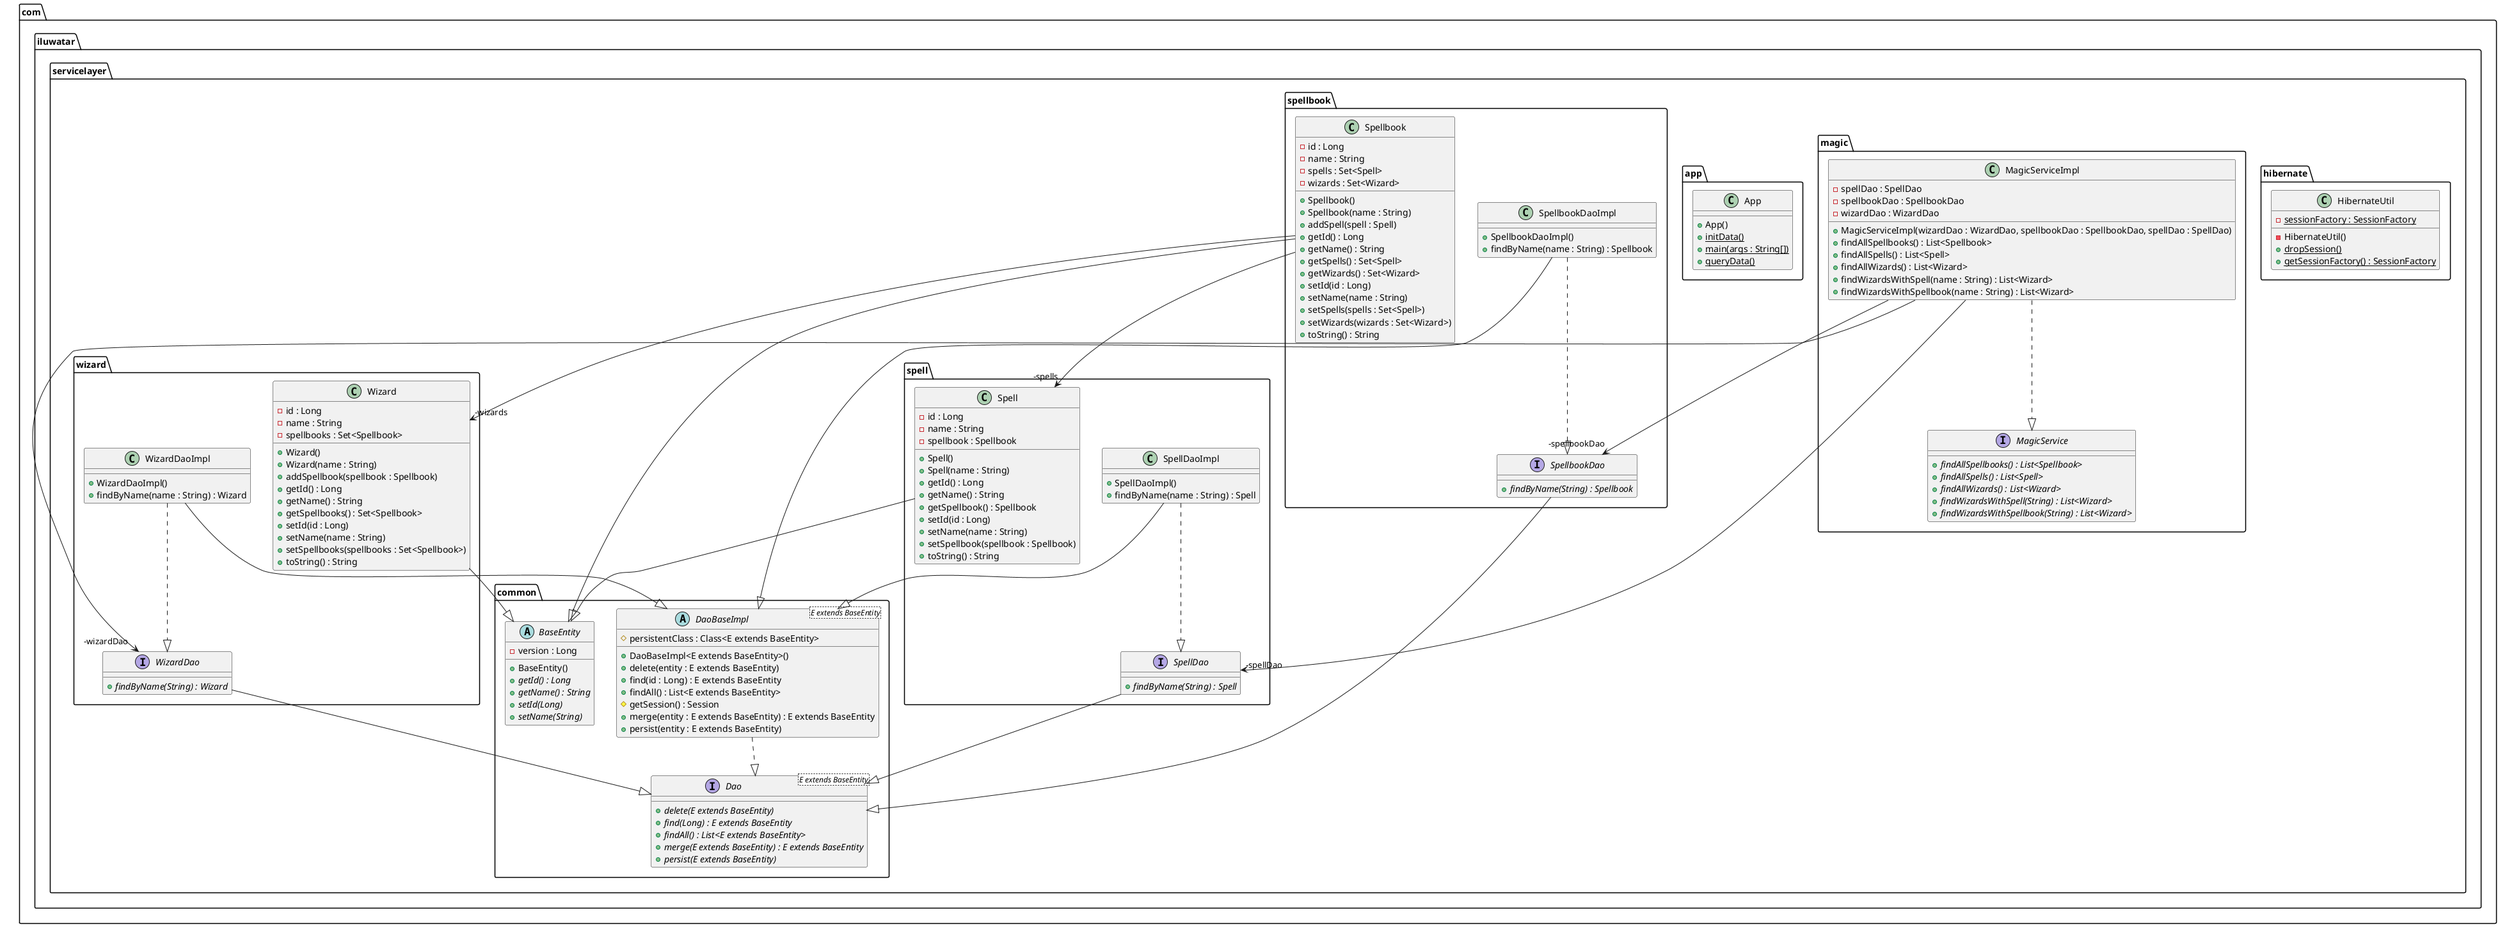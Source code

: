 @startuml
package com.iluwatar.servicelayer.hibernate {
  class HibernateUtil {
    - sessionFactory : SessionFactory {static}
    - HibernateUtil()
    + dropSession() {static}
    + getSessionFactory() : SessionFactory {static}
  }
}
package com.iluwatar.servicelayer.common {
  abstract class BaseEntity {
    - version : Long
    + BaseEntity()
    + getId() : Long {abstract}
    + getName() : String {abstract}
    + setId(Long) {abstract}
    + setName(String) {abstract}
  }
  interface Dao<E extends BaseEntity> {
    + delete(E extends BaseEntity) {abstract}
    + find(Long) : E extends BaseEntity {abstract}
    + findAll() : List<E extends BaseEntity> {abstract}
    + merge(E extends BaseEntity) : E extends BaseEntity {abstract}
    + persist(E extends BaseEntity) {abstract}
  }
  abstract class DaoBaseImpl<E extends BaseEntity> {
    # persistentClass : Class<E extends BaseEntity>
    + DaoBaseImpl<E extends BaseEntity>()
    + delete(entity : E extends BaseEntity)
    + find(id : Long) : E extends BaseEntity
    + findAll() : List<E extends BaseEntity>
    # getSession() : Session
    + merge(entity : E extends BaseEntity) : E extends BaseEntity
    + persist(entity : E extends BaseEntity)
  }
}
package com.iluwatar.servicelayer.magic {
  interface MagicService {
    + findAllSpellbooks() : List<Spellbook> {abstract}
    + findAllSpells() : List<Spell> {abstract}
    + findAllWizards() : List<Wizard> {abstract}
    + findWizardsWithSpell(String) : List<Wizard> {abstract}
    + findWizardsWithSpellbook(String) : List<Wizard> {abstract}
  }
  class MagicServiceImpl {
    - spellDao : SpellDao
    - spellbookDao : SpellbookDao
    - wizardDao : WizardDao
    + MagicServiceImpl(wizardDao : WizardDao, spellbookDao : SpellbookDao, spellDao : SpellDao)
    + findAllSpellbooks() : List<Spellbook>
    + findAllSpells() : List<Spell>
    + findAllWizards() : List<Wizard>
    + findWizardsWithSpell(name : String) : List<Wizard>
    + findWizardsWithSpellbook(name : String) : List<Wizard>
  }
}
package com.iluwatar.servicelayer.wizard {
  class Wizard {
    - id : Long
    - name : String
    - spellbooks : Set<Spellbook>
    + Wizard()
    + Wizard(name : String)
    + addSpellbook(spellbook : Spellbook)
    + getId() : Long
    + getName() : String
    + getSpellbooks() : Set<Spellbook>
    + setId(id : Long)
    + setName(name : String)
    + setSpellbooks(spellbooks : Set<Spellbook>)
    + toString() : String
  }
  class WizardDaoImpl {
    + WizardDaoImpl()
    + findByName(name : String) : Wizard
  }
  interface WizardDao {
    + findByName(String) : Wizard {abstract}
  }
}
package com.iluwatar.servicelayer.app {
  class App {
    + App()
    + initData() {static}
    + main(args : String[]) {static}
    + queryData() {static}
  }
}
package com.iluwatar.servicelayer.spell {
  class SpellDaoImpl {
    + SpellDaoImpl()
    + findByName(name : String) : Spell
  }
  class Spell {
    - id : Long
    - name : String
    - spellbook : Spellbook
    + Spell()
    + Spell(name : String)
    + getId() : Long
    + getName() : String
    + getSpellbook() : Spellbook
    + setId(id : Long)
    + setName(name : String)
    + setSpellbook(spellbook : Spellbook)
    + toString() : String
  }
  interface SpellDao {
    + findByName(String) : Spell {abstract}
  }
}
package com.iluwatar.servicelayer.spellbook {
  interface SpellbookDao {
    + findByName(String) : Spellbook {abstract}
  }
  class Spellbook {
    - id : Long
    - name : String
    - spells : Set<Spell>
    - wizards : Set<Wizard>
    + Spellbook()
    + Spellbook(name : String)
    + addSpell(spell : Spell)
    + getId() : Long
    + getName() : String
    + getSpells() : Set<Spell>
    + getWizards() : Set<Wizard>
    + setId(id : Long)
    + setName(name : String)
    + setSpells(spells : Set<Spell>)
    + setWizards(wizards : Set<Wizard>)
    + toString() : String
  }
  class SpellbookDaoImpl {
    + SpellbookDaoImpl()
    + findByName(name : String) : Spellbook
  }
}
MagicServiceImpl -->  "-wizardDao" WizardDao
MagicServiceImpl -->  "-spellbookDao" SpellbookDao
MagicServiceImpl -->  "-spellDao" SpellDao
Spellbook -->  "-spells" Spell
Spellbook -->  "-wizards" Wizard
Wizard --|> BaseEntity 
SpellbookDao --|> Dao 
SpellDaoImpl ..|> SpellDao 
SpellDaoImpl --|> DaoBaseImpl 
MagicServiceImpl ..|> MagicService 
DaoBaseImpl ..|> Dao 
WizardDaoImpl ..|> WizardDao 
WizardDaoImpl --|> DaoBaseImpl 
Spellbook --|> BaseEntity 
SpellbookDaoImpl ..|> SpellbookDao 
SpellbookDaoImpl --|> DaoBaseImpl 
Spell --|> BaseEntity 
WizardDao --|> Dao 
SpellDao --|> Dao 
@enduml